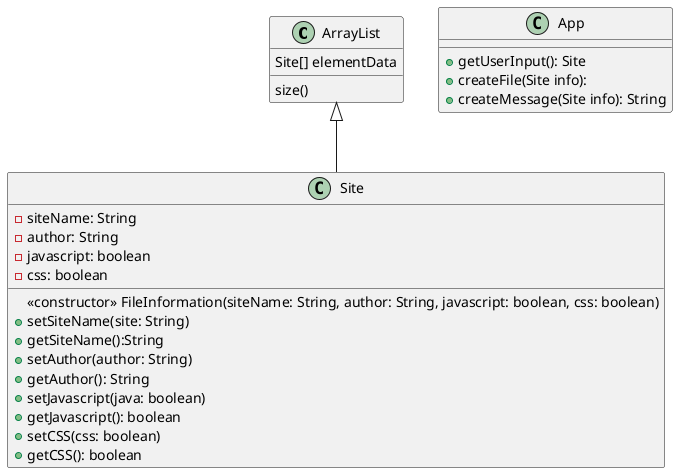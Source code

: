 @startuml
'https://plantuml.com/class-diagram

ArrayList <|-- Site

class App{
    + getUserInput(): Site
    + createFile(Site info):
    + createMessage(Site info): String
}

class ArrayList {
Site[] elementData
size()
}

class Site{
    - siteName: String
    - author: String
    - javascript: boolean
    - css: boolean

    <<constructor>> FileInformation(siteName: String, author: String, javascript: boolean, css: boolean)
    + setSiteName(site: String)
    + getSiteName():String
    + setAuthor(author: String)
    + getAuthor(): String
    + setJavascript(java: boolean)
    + getJavascript(): boolean
    + setCSS(css: boolean)
    + getCSS(): boolean
}

@enduml